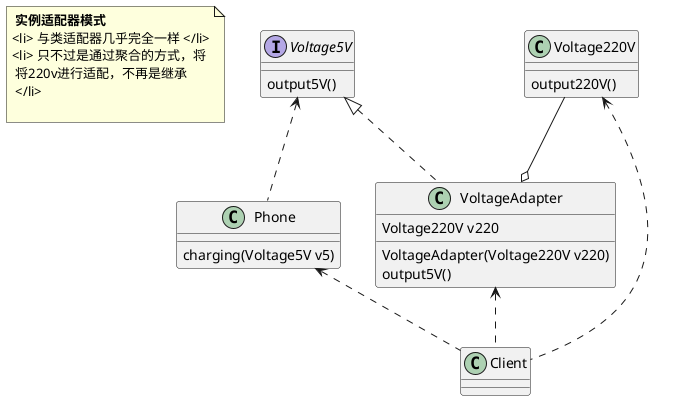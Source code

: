 @startuml
'https://plantuml.com/class-diagram
note as N
    <b> 实例适配器模式</b>
    <li> 与类适配器几乎完全一样 </li>
    <li> 只不过是通过聚合的方式，将
     将220v进行适配，不再是继承
     </li>

end note
interface Voltage5V{
    output5V()
}

class Voltage220V{
    output220V()
}

Voltage5V <|.. VoltageAdapter
Voltage220V --o VoltageAdapter

class VoltageAdapter{
    Voltage220V v220
    VoltageAdapter(Voltage220V v220)
    output5V()
}
class Phone{
    charging(Voltage5V v5)
}

Voltage5V <.. Phone
Phone <.. Client
VoltageAdapter <.. Client
Voltage220V <.. Client

@enduml